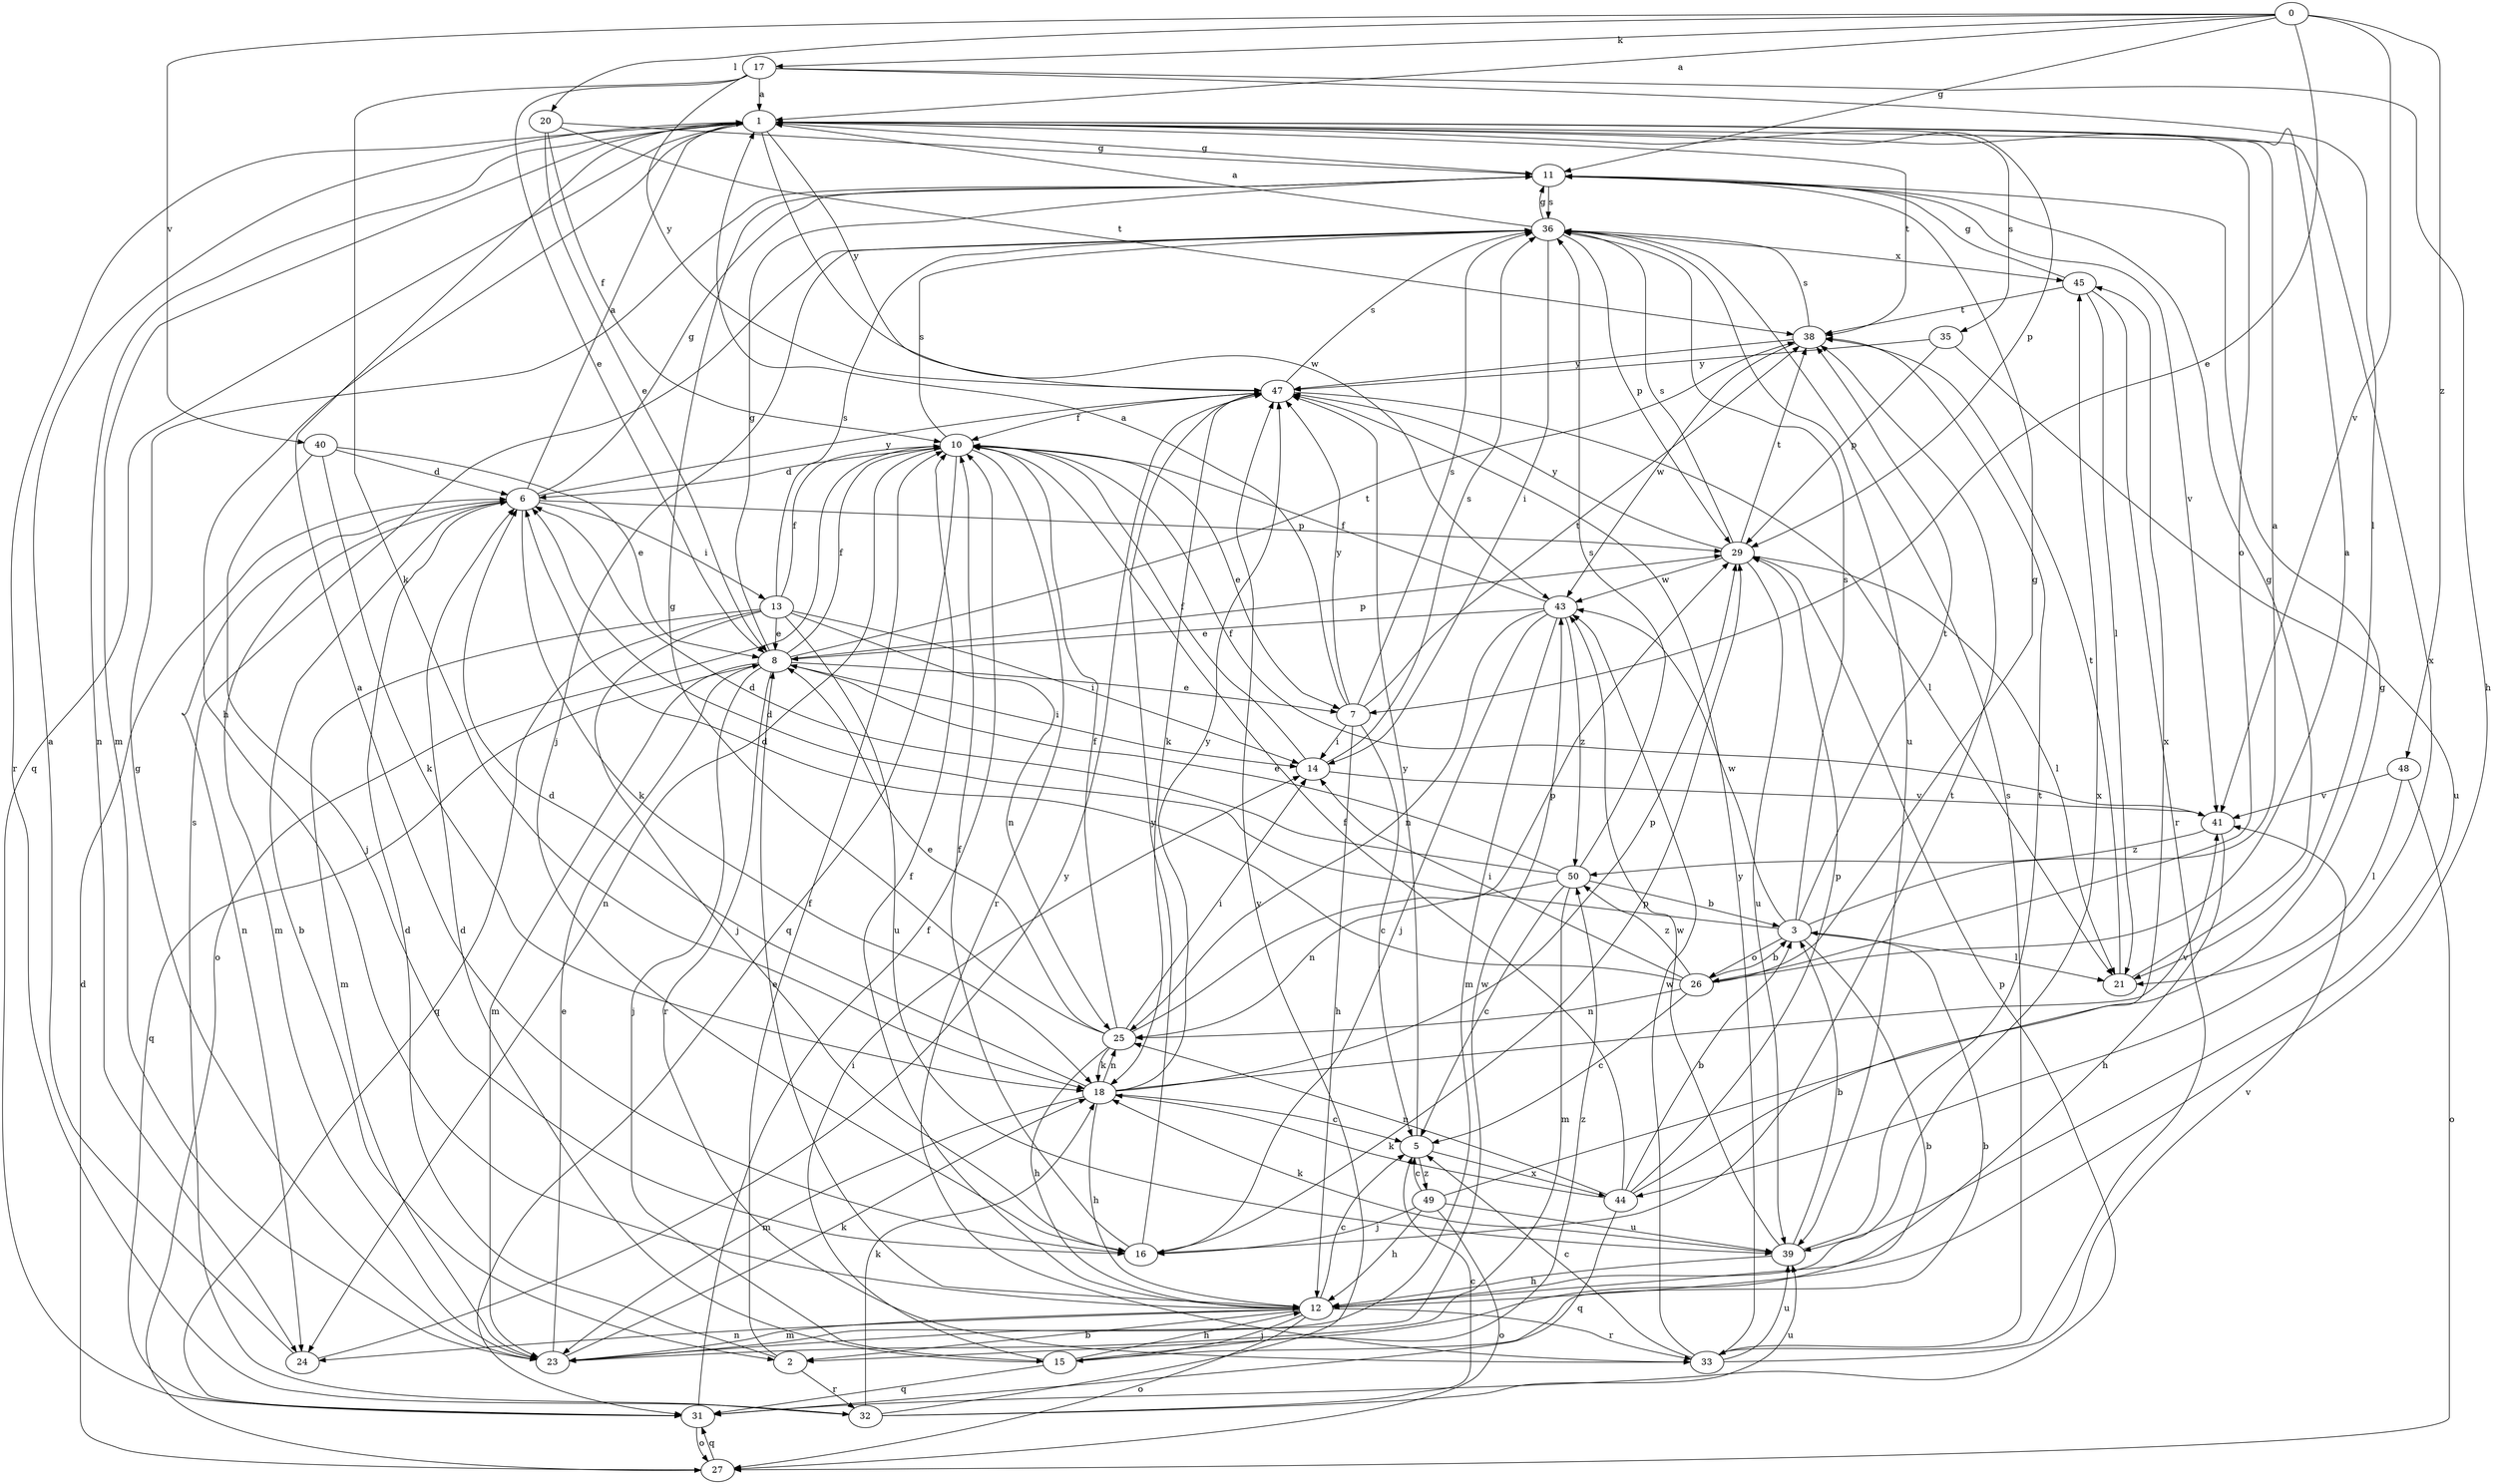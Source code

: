 strict digraph  {
0;
1;
2;
3;
5;
6;
7;
8;
10;
11;
12;
13;
14;
15;
16;
17;
18;
20;
21;
23;
24;
25;
26;
27;
29;
31;
32;
33;
35;
36;
38;
39;
40;
41;
43;
44;
45;
47;
48;
49;
50;
0 -> 1  [label=a];
0 -> 7  [label=e];
0 -> 11  [label=g];
0 -> 17  [label=k];
0 -> 20  [label=l];
0 -> 40  [label=v];
0 -> 41  [label=v];
0 -> 48  [label=z];
1 -> 11  [label=g];
1 -> 12  [label=h];
1 -> 23  [label=m];
1 -> 24  [label=n];
1 -> 26  [label=o];
1 -> 29  [label=p];
1 -> 31  [label=q];
1 -> 32  [label=r];
1 -> 35  [label=s];
1 -> 38  [label=t];
1 -> 43  [label=w];
1 -> 44  [label=x];
1 -> 47  [label=y];
2 -> 6  [label=d];
2 -> 10  [label=f];
2 -> 32  [label=r];
3 -> 1  [label=a];
3 -> 2  [label=b];
3 -> 6  [label=d];
3 -> 21  [label=l];
3 -> 26  [label=o];
3 -> 36  [label=s];
3 -> 38  [label=t];
3 -> 43  [label=w];
5 -> 44  [label=x];
5 -> 47  [label=y];
5 -> 49  [label=z];
6 -> 1  [label=a];
6 -> 2  [label=b];
6 -> 11  [label=g];
6 -> 13  [label=i];
6 -> 18  [label=k];
6 -> 23  [label=m];
6 -> 24  [label=n];
6 -> 29  [label=p];
6 -> 47  [label=y];
7 -> 1  [label=a];
7 -> 5  [label=c];
7 -> 12  [label=h];
7 -> 14  [label=i];
7 -> 36  [label=s];
7 -> 38  [label=t];
7 -> 47  [label=y];
8 -> 7  [label=e];
8 -> 10  [label=f];
8 -> 11  [label=g];
8 -> 14  [label=i];
8 -> 15  [label=j];
8 -> 23  [label=m];
8 -> 29  [label=p];
8 -> 31  [label=q];
8 -> 33  [label=r];
8 -> 38  [label=t];
10 -> 6  [label=d];
10 -> 7  [label=e];
10 -> 24  [label=n];
10 -> 27  [label=o];
10 -> 31  [label=q];
10 -> 33  [label=r];
10 -> 36  [label=s];
11 -> 36  [label=s];
11 -> 41  [label=v];
12 -> 2  [label=b];
12 -> 5  [label=c];
12 -> 8  [label=e];
12 -> 10  [label=f];
12 -> 15  [label=j];
12 -> 23  [label=m];
12 -> 24  [label=n];
12 -> 27  [label=o];
12 -> 33  [label=r];
12 -> 45  [label=x];
13 -> 8  [label=e];
13 -> 10  [label=f];
13 -> 14  [label=i];
13 -> 16  [label=j];
13 -> 23  [label=m];
13 -> 25  [label=n];
13 -> 31  [label=q];
13 -> 36  [label=s];
13 -> 39  [label=u];
14 -> 10  [label=f];
14 -> 36  [label=s];
14 -> 41  [label=v];
15 -> 3  [label=b];
15 -> 6  [label=d];
15 -> 12  [label=h];
15 -> 14  [label=i];
15 -> 31  [label=q];
15 -> 50  [label=z];
16 -> 1  [label=a];
16 -> 10  [label=f];
16 -> 29  [label=p];
16 -> 38  [label=t];
16 -> 47  [label=y];
17 -> 1  [label=a];
17 -> 8  [label=e];
17 -> 12  [label=h];
17 -> 18  [label=k];
17 -> 21  [label=l];
17 -> 47  [label=y];
18 -> 5  [label=c];
18 -> 6  [label=d];
18 -> 12  [label=h];
18 -> 23  [label=m];
18 -> 25  [label=n];
18 -> 29  [label=p];
18 -> 41  [label=v];
18 -> 47  [label=y];
20 -> 8  [label=e];
20 -> 10  [label=f];
20 -> 11  [label=g];
20 -> 38  [label=t];
21 -> 11  [label=g];
21 -> 38  [label=t];
23 -> 8  [label=e];
23 -> 11  [label=g];
23 -> 18  [label=k];
23 -> 43  [label=w];
24 -> 1  [label=a];
24 -> 47  [label=y];
25 -> 8  [label=e];
25 -> 10  [label=f];
25 -> 11  [label=g];
25 -> 12  [label=h];
25 -> 14  [label=i];
25 -> 18  [label=k];
25 -> 29  [label=p];
26 -> 1  [label=a];
26 -> 3  [label=b];
26 -> 5  [label=c];
26 -> 6  [label=d];
26 -> 11  [label=g];
26 -> 14  [label=i];
26 -> 25  [label=n];
26 -> 50  [label=z];
27 -> 6  [label=d];
27 -> 31  [label=q];
29 -> 21  [label=l];
29 -> 36  [label=s];
29 -> 38  [label=t];
29 -> 39  [label=u];
29 -> 43  [label=w];
29 -> 47  [label=y];
31 -> 10  [label=f];
31 -> 27  [label=o];
31 -> 29  [label=p];
32 -> 5  [label=c];
32 -> 18  [label=k];
32 -> 36  [label=s];
32 -> 39  [label=u];
32 -> 47  [label=y];
33 -> 5  [label=c];
33 -> 36  [label=s];
33 -> 39  [label=u];
33 -> 41  [label=v];
33 -> 43  [label=w];
33 -> 47  [label=y];
35 -> 29  [label=p];
35 -> 39  [label=u];
35 -> 47  [label=y];
36 -> 1  [label=a];
36 -> 11  [label=g];
36 -> 14  [label=i];
36 -> 16  [label=j];
36 -> 29  [label=p];
36 -> 39  [label=u];
36 -> 45  [label=x];
38 -> 36  [label=s];
38 -> 43  [label=w];
38 -> 47  [label=y];
39 -> 3  [label=b];
39 -> 12  [label=h];
39 -> 18  [label=k];
39 -> 38  [label=t];
39 -> 43  [label=w];
40 -> 6  [label=d];
40 -> 8  [label=e];
40 -> 16  [label=j];
40 -> 18  [label=k];
41 -> 10  [label=f];
41 -> 12  [label=h];
41 -> 50  [label=z];
43 -> 8  [label=e];
43 -> 10  [label=f];
43 -> 16  [label=j];
43 -> 23  [label=m];
43 -> 25  [label=n];
43 -> 50  [label=z];
44 -> 3  [label=b];
44 -> 10  [label=f];
44 -> 18  [label=k];
44 -> 25  [label=n];
44 -> 29  [label=p];
44 -> 31  [label=q];
44 -> 45  [label=x];
45 -> 11  [label=g];
45 -> 21  [label=l];
45 -> 33  [label=r];
45 -> 38  [label=t];
47 -> 10  [label=f];
47 -> 18  [label=k];
47 -> 21  [label=l];
47 -> 36  [label=s];
48 -> 21  [label=l];
48 -> 27  [label=o];
48 -> 41  [label=v];
49 -> 5  [label=c];
49 -> 11  [label=g];
49 -> 12  [label=h];
49 -> 16  [label=j];
49 -> 27  [label=o];
49 -> 39  [label=u];
50 -> 3  [label=b];
50 -> 5  [label=c];
50 -> 6  [label=d];
50 -> 8  [label=e];
50 -> 23  [label=m];
50 -> 25  [label=n];
50 -> 36  [label=s];
}
